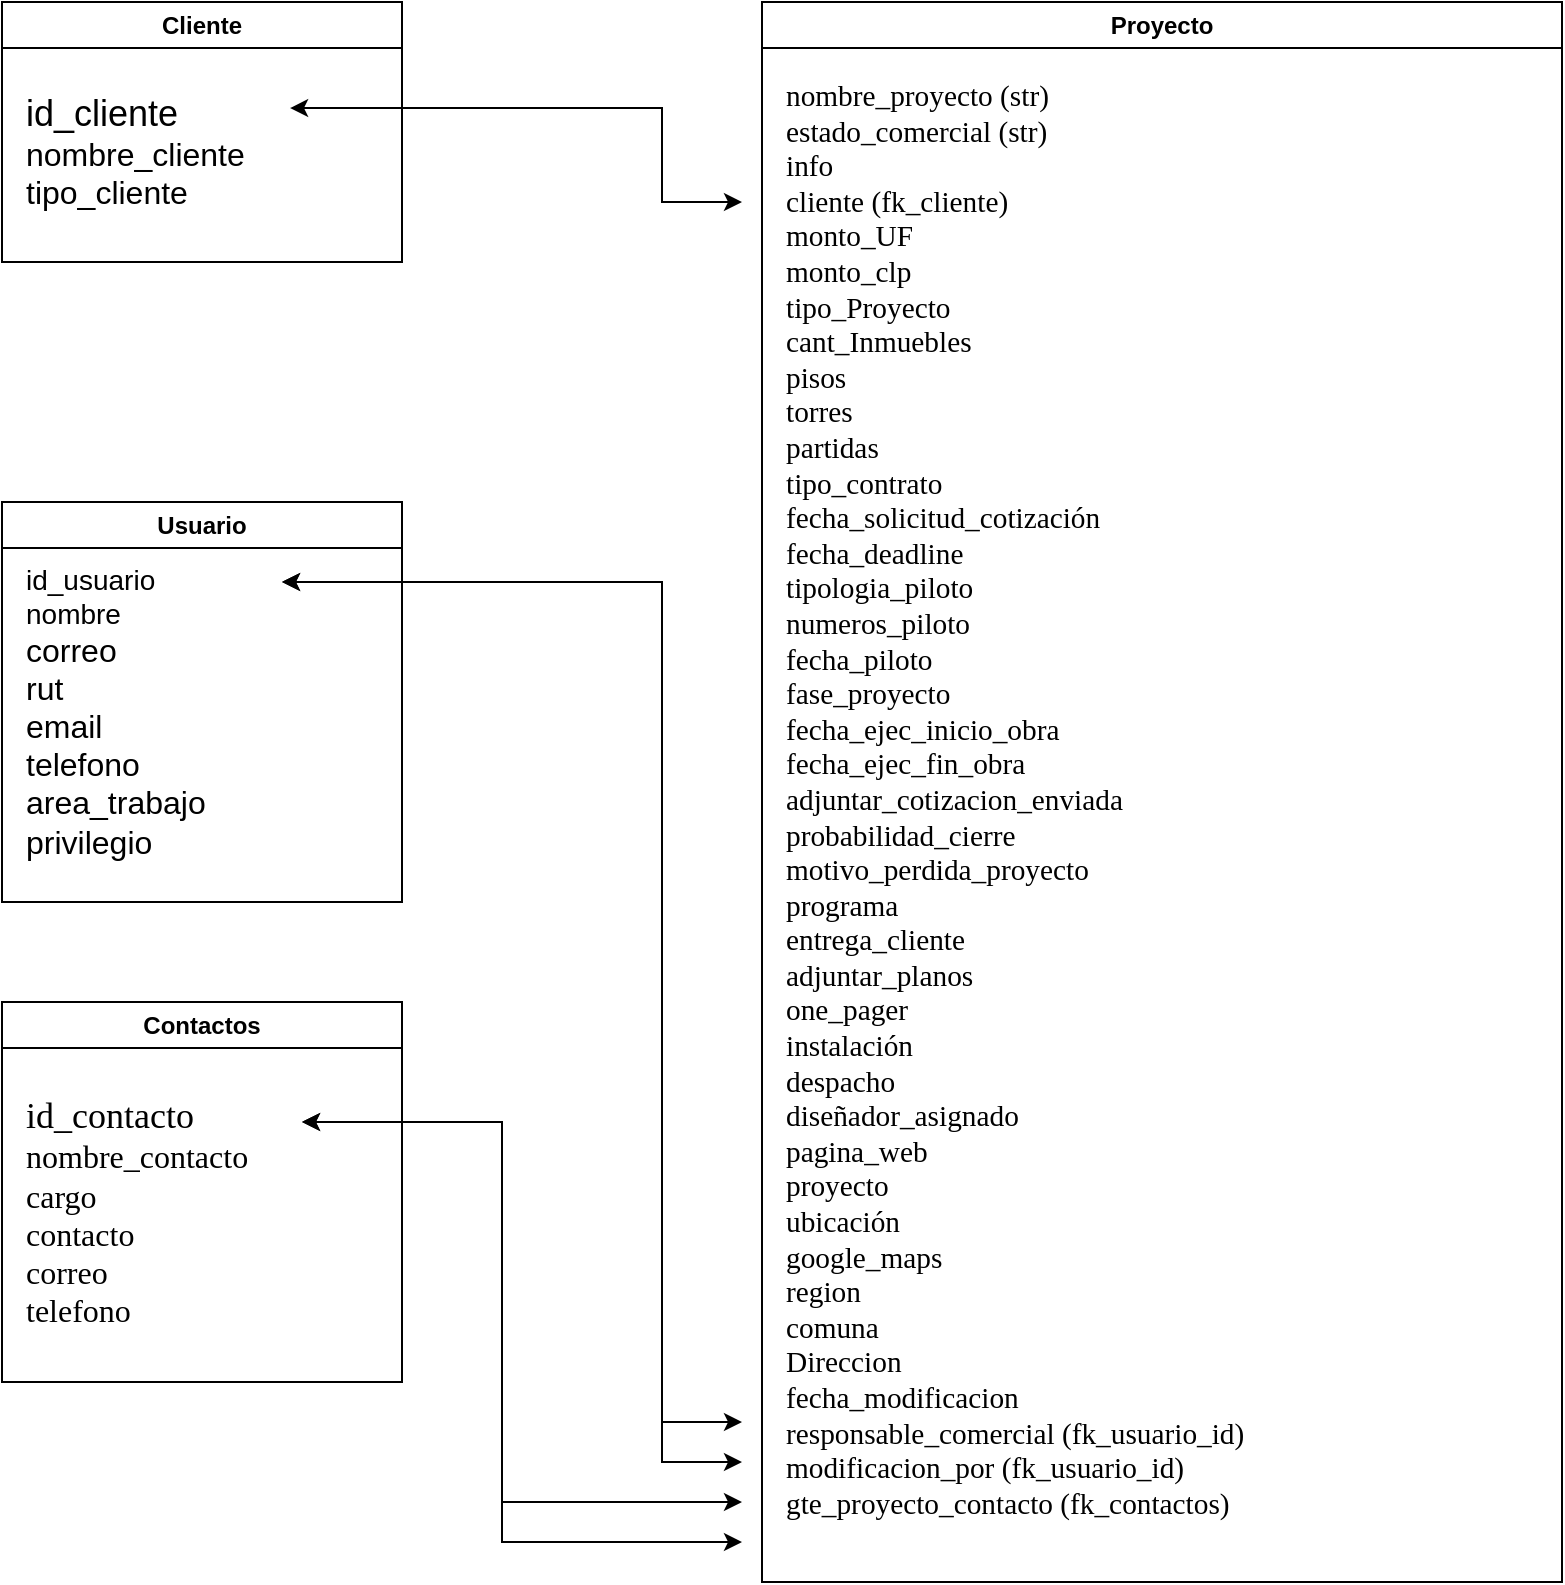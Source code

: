 <mxfile version="28.2.4">
  <diagram name="Página-1" id="yATfVq6UffEaLuV1YkY9">
    <mxGraphModel dx="1188" dy="653" grid="1" gridSize="10" guides="1" tooltips="1" connect="1" arrows="1" fold="1" page="1" pageScale="1" pageWidth="827" pageHeight="1169" math="0" shadow="0">
      <root>
        <mxCell id="0" />
        <mxCell id="1" parent="0" />
        <mxCell id="jJL81CbaYH6S9FDZj8BK-2" value="Proyecto" style="swimlane;whiteSpace=wrap;html=1;" vertex="1" parent="1">
          <mxGeometry x="410" y="190" width="400" height="790" as="geometry" />
        </mxCell>
        <mxCell id="jJL81CbaYH6S9FDZj8BK-8" value="&lt;p lang=&quot;es&quot; style=&quot;margin:0in;font-family:Calibri;font-size:11.0pt&quot;&gt;&lt;span style=&quot;font-size: 11pt; background-color: transparent; color: light-dark(rgb(0, 0, 0), rgb(255, 255, 255));&quot;&gt;nombre_proyecto (str)&lt;/span&gt;&lt;/p&gt;&lt;p lang=&quot;es&quot; style=&quot;margin:0in;font-family:Calibri;font-size:11.0pt&quot;&gt;estado_comercial (str)&lt;/p&gt;&lt;p lang=&quot;es&quot; style=&quot;margin:0in;font-family:Calibri;font-size:11.0pt&quot;&gt;info&amp;nbsp;&lt;/p&gt;&lt;p lang=&quot;es&quot; style=&quot;margin:0in;font-family:Calibri;font-size:11.0pt&quot;&gt;&lt;span style=&quot;font-size: 11pt; background-color: transparent; color: light-dark(rgb(0, 0, 0), rgb(255, 255, 255));&quot;&gt;cliente (fk_cliente)&lt;/span&gt;&lt;/p&gt;&lt;p lang=&quot;es&quot; style=&quot;margin:0in;font-family:Calibri;font-size:11.0pt&quot;&gt;monto_UF&lt;br&gt;&lt;span style=&quot;font-size: 11pt; background-color: transparent; color: light-dark(rgb(0, 0, 0), rgb(255, 255, 255));&quot;&gt;monto_clp&lt;/span&gt;&lt;/p&gt;&lt;p lang=&quot;es&quot; style=&quot;margin:0in;font-family:Calibri;font-size:11.0pt&quot;&gt;&lt;span style=&quot;font-size: 11pt; background-color: transparent; color: light-dark(rgb(0, 0, 0), rgb(255, 255, 255));&quot;&gt;tipo_&lt;/span&gt;&lt;span style=&quot;font-size: 11pt; background-color: transparent; color: light-dark(rgb(0, 0, 0), rgb(255, 255, 255));&quot;&gt;Proyecto&lt;/span&gt;&lt;/p&gt;&lt;p lang=&quot;es&quot; style=&quot;margin:0in;font-family:Calibri;font-size:11.0pt&quot;&gt;cant_Inmuebles&lt;/p&gt;&lt;p lang=&quot;es&quot; style=&quot;margin:0in;font-family:Calibri;font-size:11.0pt&quot;&gt;pisos&amp;nbsp;&lt;/p&gt;&lt;p lang=&quot;es&quot; style=&quot;margin:0in;font-family:Calibri;font-size:11.0pt&quot;&gt;torres&lt;br&gt;&lt;/p&gt;&lt;p lang=&quot;es&quot; style=&quot;margin:0in;font-family:Calibri;font-size:11.0pt&quot;&gt;partidas&lt;br&gt;&lt;/p&gt;&lt;p lang=&quot;es&quot; style=&quot;margin:0in;font-family:Calibri;font-size:11.0pt&quot;&gt;tipo_contrato&amp;nbsp;&lt;/p&gt;&lt;p lang=&quot;es&quot; style=&quot;margin:0in;font-family:Calibri;font-size:11.0pt&quot;&gt;&lt;span style=&quot;font-size: 11pt; background-color: transparent; color: light-dark(rgb(0, 0, 0), rgb(255, 255, 255));&quot;&gt;fecha_solicitud_cotización&lt;/span&gt;&lt;/p&gt;&lt;p lang=&quot;es&quot; style=&quot;margin:0in;font-family:Calibri;font-size:11.0pt&quot;&gt;fecha_deadline&lt;/p&gt;&lt;p lang=&quot;es&quot; style=&quot;margin:0in;font-family:Calibri;font-size:11.0pt&quot;&gt;&lt;span style=&quot;font-size: 11pt; background-color: transparent; color: light-dark(rgb(0, 0, 0), rgb(255, 255, 255));&quot;&gt;tipologia_p&lt;/span&gt;&lt;span style=&quot;font-size: 11pt; background-color: transparent; color: light-dark(rgb(0, 0, 0), rgb(255, 255, 255));&quot;&gt;iloto&amp;nbsp;&lt;/span&gt;&lt;/p&gt;&lt;p lang=&quot;es&quot; style=&quot;margin:0in;font-family:Calibri;font-size:11.0pt&quot;&gt;numeros_piloto&amp;nbsp;&lt;/p&gt;&lt;p lang=&quot;es&quot; style=&quot;margin:0in;font-family:Calibri;font-size:11.0pt&quot;&gt;fecha_piloto&lt;/p&gt;&lt;p lang=&quot;es&quot; style=&quot;margin:0in;font-family:Calibri;font-size:11.0pt&quot;&gt;fase_proyecto&lt;/p&gt;&lt;p lang=&quot;es&quot; style=&quot;margin:0in;font-family:Calibri;font-size:11.0pt&quot;&gt;&lt;span style=&quot;background-color: transparent; color: light-dark(rgb(0, 0, 0), rgb(255, 255, 255)); font-size: 11pt;&quot;&gt;fecha_ejec_inicio_obra&lt;/span&gt;&lt;/p&gt;&lt;p lang=&quot;es&quot; style=&quot;margin:0in;font-family:Calibri;font-size:11.0pt&quot;&gt;fecha_ejec_fin_obra&lt;/p&gt;&lt;p lang=&quot;es&quot; style=&quot;margin:0in;font-family:Calibri;font-size:11.0pt&quot;&gt;adjuntar_cotizacion_enviada&amp;nbsp;&lt;/p&gt;&lt;p lang=&quot;es&quot; style=&quot;margin:0in;font-family:Calibri;font-size:11.0pt&quot;&gt;probabilidad_cierre&amp;nbsp;&lt;/p&gt;&lt;p lang=&quot;es&quot; style=&quot;margin:0in;font-family:Calibri;font-size:11.0pt&quot;&gt;motivo_perdida_proyecto&amp;nbsp;&lt;/p&gt;&lt;p lang=&quot;es&quot; style=&quot;margin:0in;font-family:Calibri;font-size:11.0pt&quot;&gt;programa&lt;br&gt;entrega_cliente&amp;nbsp;&lt;/p&gt;&lt;p lang=&quot;es&quot; style=&quot;margin:0in;font-family:Calibri;font-size:11.0pt&quot;&gt;adjuntar_planos&lt;/p&gt;&lt;p lang=&quot;es&quot; style=&quot;margin:0in;font-family:Calibri;font-size:11.0pt&quot;&gt;one_pager&lt;br&gt;&lt;/p&gt;&lt;p lang=&quot;es&quot; style=&quot;margin:0in;font-family:Calibri;font-size:11.0pt&quot;&gt;instalación&lt;br&gt;despacho&lt;/p&gt;&lt;p lang=&quot;es&quot; style=&quot;margin:0in;font-family:Calibri;font-size:11.0pt&quot;&gt;diseñador_asignado&lt;/p&gt;&lt;p lang=&quot;es&quot; style=&quot;margin:0in;font-family:Calibri;font-size:11.0pt&quot;&gt;pagina_web&lt;br&gt;proyecto&lt;/p&gt;&lt;p lang=&quot;es&quot; style=&quot;margin:0in;font-family:Calibri;font-size:11.0pt&quot;&gt;ubicación&lt;br&gt;google_maps&lt;/p&gt;&lt;p lang=&quot;es&quot; style=&quot;margin:0in;font-family:Calibri;font-size:11.0pt&quot;&gt;region&lt;br&gt;&lt;/p&gt;&lt;p lang=&quot;es&quot; style=&quot;margin:0in;font-family:Calibri;font-size:11.0pt&quot;&gt;comuna&lt;br&gt;&lt;/p&gt;&lt;p lang=&quot;es&quot; style=&quot;margin:0in;font-family:Calibri;font-size:11.0pt&quot;&gt;Direccion&lt;br&gt;&lt;/p&gt;&lt;p lang=&quot;es&quot; style=&quot;margin:0in;font-family:Calibri;font-size:11.0pt&quot;&gt;&lt;span style=&quot;font-size: 11pt; background-color: transparent; color: light-dark(rgb(0, 0, 0), rgb(255, 255, 255));&quot;&gt;fecha_modificacion&lt;/span&gt;&lt;/p&gt;&lt;p lang=&quot;es&quot; style=&quot;margin:0in;font-family:Calibri;font-size:11.0pt&quot;&gt;&lt;span style=&quot;background-color: transparent; color: light-dark(rgb(0, 0, 0), rgb(255, 255, 255)); font-size: 11pt;&quot;&gt;responsable_&lt;/span&gt;&lt;span style=&quot;background-color: transparent; color: light-dark(rgb(0, 0, 0), rgb(255, 255, 255)); font-size: 11pt;&quot;&gt;comercial (fk_usuario_id)&lt;/span&gt;&lt;span style=&quot;font-size: 11pt; background-color: transparent; color: light-dark(rgb(0, 0, 0), rgb(255, 255, 255));&quot;&gt;&amp;nbsp;&lt;/span&gt;&lt;/p&gt;&lt;p style=&quot;margin: 0in; font-family: Calibri; font-size: 11pt;&quot; lang=&quot;es&quot;&gt;modificacion_por (&lt;span style=&quot;font-size: 14.667px; background-color: transparent; color: light-dark(rgb(0, 0, 0), rgb(255, 255, 255));&quot;&gt;fk_&lt;/span&gt;&lt;span style=&quot;font-size: 11pt; background-color: transparent; color: light-dark(rgb(0, 0, 0), rgb(255, 255, 255));&quot;&gt;usuario_id)&lt;/span&gt;&lt;/p&gt;&lt;p lang=&quot;es&quot; style=&quot;margin:0in;font-family:Calibri;font-size:11.0pt&quot;&gt;&lt;span style=&quot;font-size: 14.667px;&quot;&gt;gte_proyecto_contacto (fk_contactos)&lt;/span&gt;&lt;/p&gt;&lt;p lang=&quot;es&quot; style=&quot;margin:0in;font-family:Calibri;font-size:11.0pt&quot;&gt;&lt;span style=&quot;color: light-dark(rgb(255, 255, 255), rgb(238, 238, 238)); background-color: transparent; font-size: 14.667px;&quot;&gt;adm_obra (&lt;/span&gt;&lt;span style=&quot;color: light-dark(rgb(255, 255, 255), rgb(238, 238, 238)); background-color: transparent; font-size: 14.667px;&quot;&gt;&amp;nbsp;fk_contactos)&lt;/span&gt;&lt;/p&gt;" style="text;html=1;align=left;verticalAlign=middle;resizable=0;points=[];autosize=1;strokeColor=none;fillColor=none;" vertex="1" parent="jJL81CbaYH6S9FDZj8BK-2">
          <mxGeometry x="10" y="32.5" width="260" height="750" as="geometry" />
        </mxCell>
        <mxCell id="jJL81CbaYH6S9FDZj8BK-3" value="Usuario" style="swimlane;whiteSpace=wrap;html=1;" vertex="1" parent="1">
          <mxGeometry x="30" y="440" width="200" height="200" as="geometry" />
        </mxCell>
        <mxCell id="jJL81CbaYH6S9FDZj8BK-7" value="&lt;div&gt;&lt;span style=&quot;font-size: 14px;&quot;&gt;id_usuario&lt;/span&gt;&lt;/div&gt;&lt;font style=&quot;font-size: 14px;&quot;&gt;nombre&lt;/font&gt;&lt;div&gt;&lt;font size=&quot;3&quot;&gt;correo&lt;/font&gt;&lt;/div&gt;&lt;div&gt;&lt;font size=&quot;3&quot;&gt;rut&lt;/font&gt;&lt;/div&gt;&lt;div&gt;&lt;font size=&quot;3&quot;&gt;email&lt;/font&gt;&lt;/div&gt;&lt;div&gt;&lt;font size=&quot;3&quot;&gt;telefono&lt;/font&gt;&lt;/div&gt;&lt;div&gt;&lt;font size=&quot;3&quot;&gt;area_trabajo&lt;/font&gt;&lt;/div&gt;&lt;div&gt;&lt;font size=&quot;3&quot;&gt;privilegio&lt;/font&gt;&lt;/div&gt;" style="text;html=1;align=left;verticalAlign=middle;resizable=0;points=[];autosize=1;strokeColor=none;fillColor=none;" vertex="1" parent="jJL81CbaYH6S9FDZj8BK-3">
          <mxGeometry x="10" y="25" width="110" height="160" as="geometry" />
        </mxCell>
        <mxCell id="jJL81CbaYH6S9FDZj8BK-4" value="Cliente" style="swimlane;whiteSpace=wrap;html=1;" vertex="1" parent="1">
          <mxGeometry x="30" y="190" width="200" height="130" as="geometry" />
        </mxCell>
        <mxCell id="jJL81CbaYH6S9FDZj8BK-6" value="&lt;font style=&quot;font-size: 18px;&quot;&gt;id_cliente&lt;/font&gt;&lt;div&gt;&lt;font size=&quot;3&quot;&gt;nombre_cliente&lt;/font&gt;&lt;/div&gt;&lt;div&gt;&lt;font size=&quot;3&quot;&gt;tipo_cliente&lt;/font&gt;&lt;/div&gt;" style="text;html=1;align=left;verticalAlign=middle;resizable=0;points=[];autosize=1;strokeColor=none;fillColor=none;" vertex="1" parent="jJL81CbaYH6S9FDZj8BK-4">
          <mxGeometry x="10" y="40" width="130" height="70" as="geometry" />
        </mxCell>
        <mxCell id="jJL81CbaYH6S9FDZj8BK-11" value="" style="endArrow=classic;startArrow=classic;html=1;rounded=0;entryX=1.031;entryY=0.186;entryDx=0;entryDy=0;entryPerimeter=0;" edge="1" parent="1" target="jJL81CbaYH6S9FDZj8BK-6">
          <mxGeometry width="50" height="50" relative="1" as="geometry">
            <mxPoint x="400" y="290" as="sourcePoint" />
            <mxPoint x="790" y="290" as="targetPoint" />
            <Array as="points">
              <mxPoint x="360" y="290" />
              <mxPoint x="360" y="243" />
            </Array>
          </mxGeometry>
        </mxCell>
        <mxCell id="jJL81CbaYH6S9FDZj8BK-12" value="Contactos" style="swimlane;whiteSpace=wrap;html=1;" vertex="1" parent="1">
          <mxGeometry x="30" y="690" width="200" height="190" as="geometry" />
        </mxCell>
        <mxCell id="jJL81CbaYH6S9FDZj8BK-13" value="&lt;p lang=&quot;es&quot; style=&quot;margin: 0in; font-family: Calibri;&quot;&gt;&lt;font style=&quot;font-size: 18px;&quot;&gt;id_contacto&lt;/font&gt;&lt;/p&gt;&lt;p lang=&quot;es&quot; style=&quot;margin: 0in; font-family: Calibri;&quot;&gt;&lt;font size=&quot;3&quot;&gt;nombre_contacto&lt;/font&gt;&lt;/p&gt;&lt;p lang=&quot;es&quot; style=&quot;margin: 0in; font-family: Calibri;&quot;&gt;&lt;font size=&quot;3&quot;&gt;cargo&lt;br&gt;contacto&lt;/font&gt;&lt;/p&gt;&lt;p lang=&quot;es&quot; style=&quot;margin: 0in; font-family: Calibri;&quot;&gt;&lt;font size=&quot;3&quot;&gt;correo&lt;/font&gt;&lt;/p&gt;&lt;p lang=&quot;es&quot; style=&quot;margin: 0in; font-family: Calibri;&quot;&gt;&lt;font size=&quot;3&quot;&gt;telefono&lt;/font&gt;&lt;/p&gt;" style="text;html=1;align=left;verticalAlign=middle;resizable=0;points=[];autosize=1;strokeColor=none;fillColor=none;" vertex="1" parent="jJL81CbaYH6S9FDZj8BK-12">
          <mxGeometry x="10" y="40" width="140" height="130" as="geometry" />
        </mxCell>
        <mxCell id="jJL81CbaYH6S9FDZj8BK-15" value="" style="endArrow=classic;startArrow=classic;html=1;rounded=0;entryX=1.021;entryY=0.146;entryDx=0;entryDy=0;entryPerimeter=0;" edge="1" parent="jJL81CbaYH6S9FDZj8BK-12">
          <mxGeometry width="50" height="50" relative="1" as="geometry">
            <mxPoint x="370" y="270" as="sourcePoint" />
            <mxPoint x="150" y="60" as="targetPoint" />
            <Array as="points">
              <mxPoint x="330" y="270" />
              <mxPoint x="250" y="270" />
              <mxPoint x="250" y="60" />
            </Array>
          </mxGeometry>
        </mxCell>
        <mxCell id="jJL81CbaYH6S9FDZj8BK-14" value="" style="endArrow=classic;startArrow=classic;html=1;rounded=0;" edge="1" parent="1">
          <mxGeometry width="50" height="50" relative="1" as="geometry">
            <mxPoint x="400" y="940" as="sourcePoint" />
            <mxPoint x="180" y="750" as="targetPoint" />
            <Array as="points">
              <mxPoint x="360" y="940" />
              <mxPoint x="280" y="940" />
              <mxPoint x="280" y="750" />
            </Array>
          </mxGeometry>
        </mxCell>
        <mxCell id="jJL81CbaYH6S9FDZj8BK-19" value="" style="endArrow=classic;startArrow=classic;html=1;rounded=0;entryX=1.021;entryY=0.146;entryDx=0;entryDy=0;entryPerimeter=0;" edge="1" parent="1">
          <mxGeometry width="50" height="50" relative="1" as="geometry">
            <mxPoint x="400" y="900" as="sourcePoint" />
            <mxPoint x="170" y="480" as="targetPoint" />
            <Array as="points">
              <mxPoint x="360" y="900" />
              <mxPoint x="360" y="480" />
            </Array>
          </mxGeometry>
        </mxCell>
        <mxCell id="jJL81CbaYH6S9FDZj8BK-16" value="" style="endArrow=classic;startArrow=classic;html=1;rounded=0;entryX=1.021;entryY=0.146;entryDx=0;entryDy=0;entryPerimeter=0;" edge="1" parent="1">
          <mxGeometry width="50" height="50" relative="1" as="geometry">
            <mxPoint x="400" y="920" as="sourcePoint" />
            <mxPoint x="170" y="480" as="targetPoint" />
            <Array as="points">
              <mxPoint x="360" y="920" />
              <mxPoint x="360" y="480" />
            </Array>
          </mxGeometry>
        </mxCell>
      </root>
    </mxGraphModel>
  </diagram>
</mxfile>

